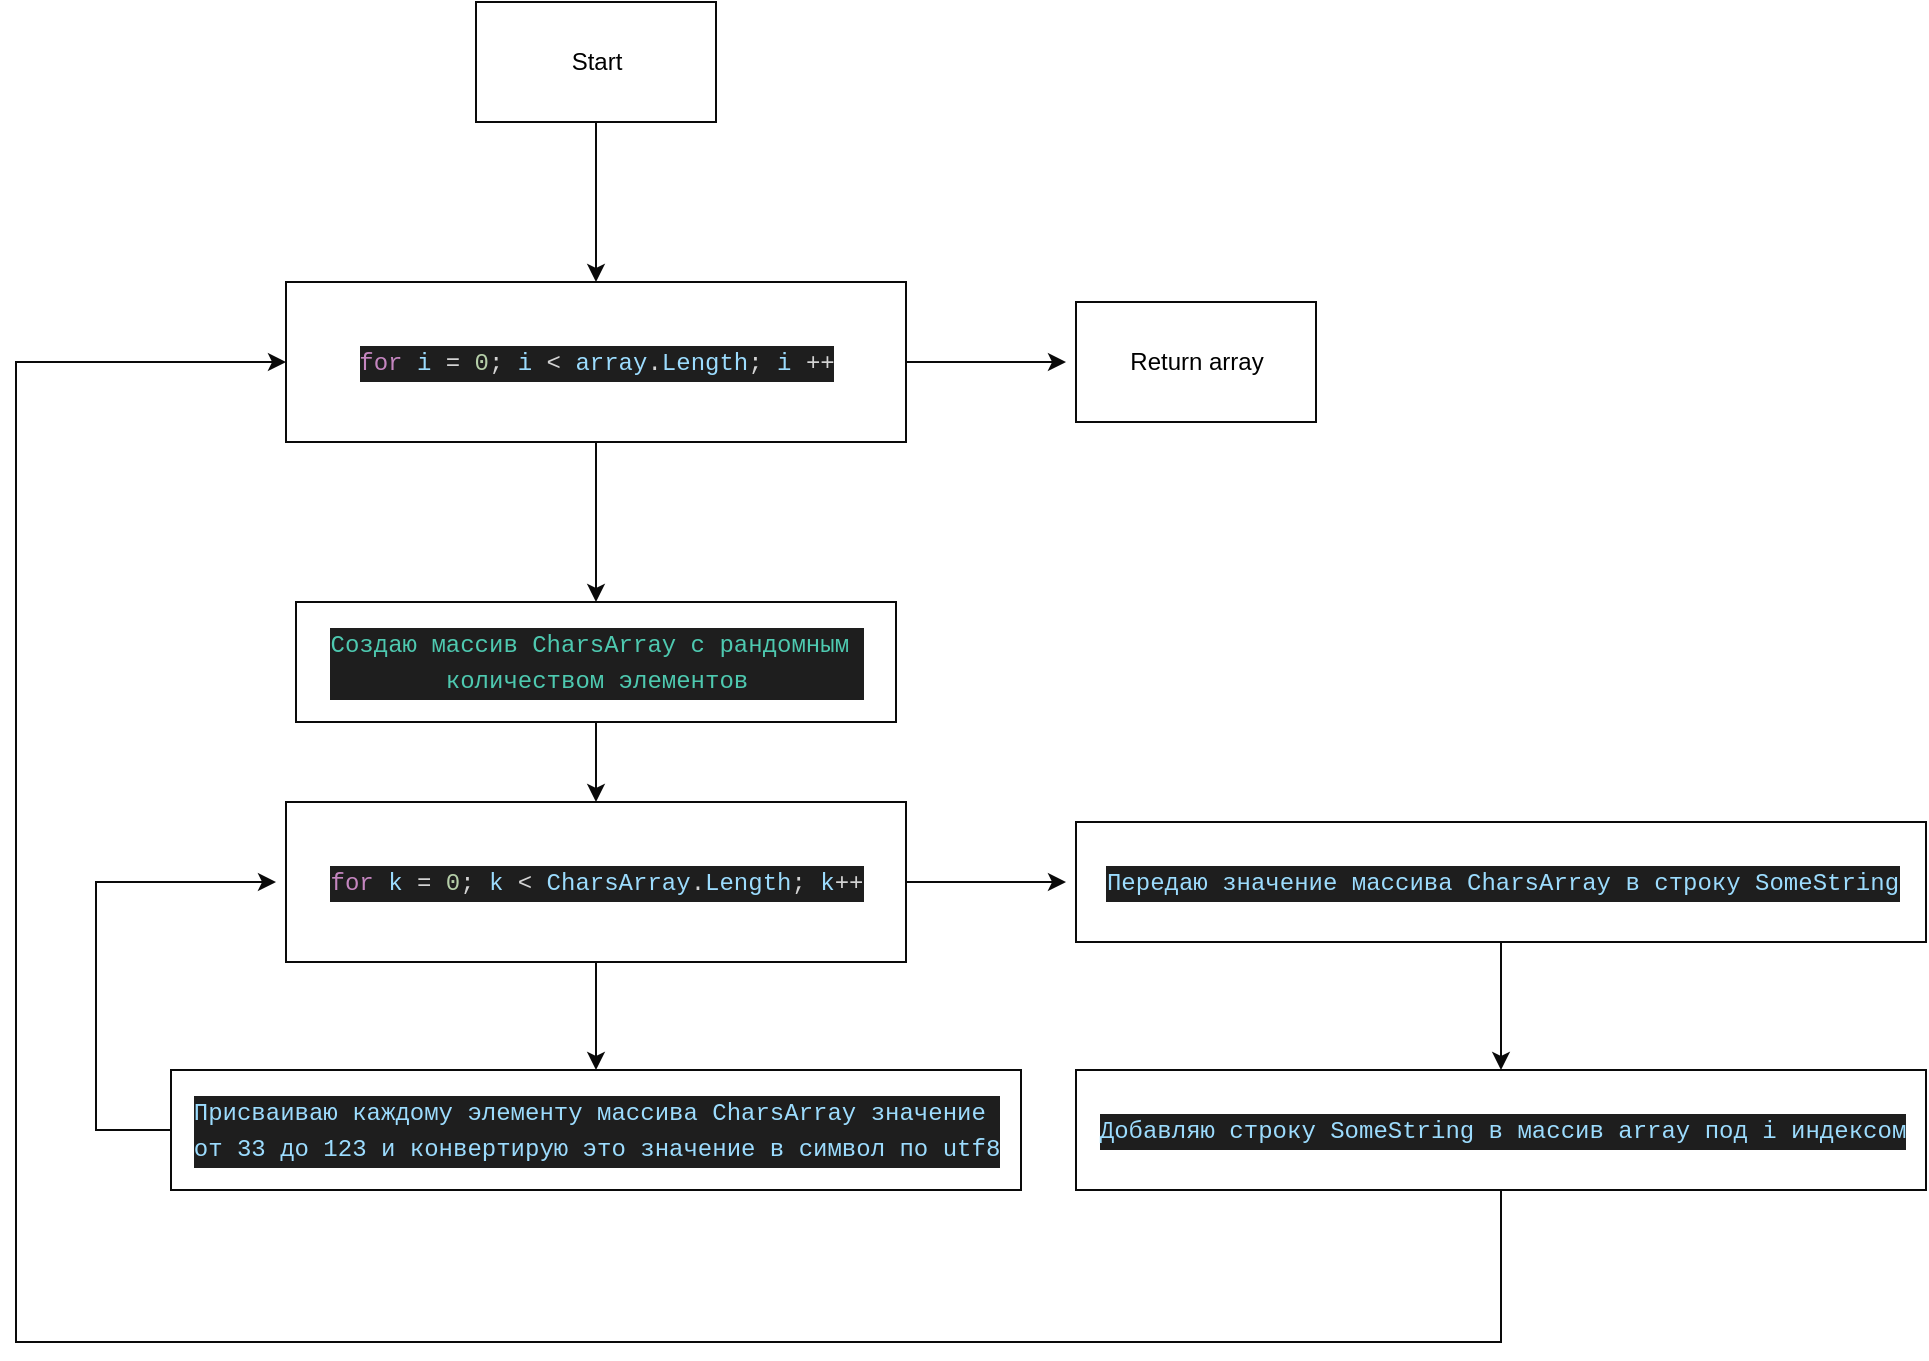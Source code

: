 <mxfile version="12.2.4" pages="1"><diagram id="TdED4v82xfkXerPHPBPU" name="Page-1"><mxGraphModel dx="1243" dy="835" grid="1" gridSize="10" guides="1" tooltips="1" connect="1" arrows="1" fold="1" page="1" pageScale="1" pageWidth="827" pageHeight="1169" math="0" shadow="0"><root><mxCell id="0"/><mxCell id="1" parent="0"/><mxCell id="4" value="" style="edgeStyle=orthogonalEdgeStyle;rounded=0;orthogonalLoop=1;jettySize=auto;html=1;strokeColor=#0A0A0A;shadow=0;fillColor=#FFFFFF;" parent="1" source="2" edge="1"><mxGeometry relative="1" as="geometry"><mxPoint x="330" y="190" as="targetPoint"/></mxGeometry></mxCell><mxCell id="2" value="Start" style="edgeStyle=orthogonalEdgeStyle;rounded=0;orthogonalLoop=1;jettySize=auto;html=1;strokeColor=#0A0A0A;shadow=0;fillColor=#FFFFFF;" parent="1" vertex="1"><mxGeometry x="270" y="50" width="120" height="60" as="geometry"/></mxCell><mxCell id="14" value="" style="edgeStyle=orthogonalEdgeStyle;rounded=0;orthogonalLoop=1;jettySize=auto;html=1;strokeColor=#0A0A0A;shadow=0;fillColor=#FFFFFF;" parent="1" source="5" edge="1"><mxGeometry relative="1" as="geometry"><mxPoint x="330" y="350" as="targetPoint"/></mxGeometry></mxCell><mxCell id="36" value="" style="edgeStyle=orthogonalEdgeStyle;rounded=0;orthogonalLoop=1;jettySize=auto;html=1;strokeColor=#0A0A0A;shadow=0;fillColor=#FFFFFF;" parent="1" source="5" edge="1"><mxGeometry relative="1" as="geometry"><mxPoint x="565" y="230" as="targetPoint"/></mxGeometry></mxCell><mxCell id="5" value="&lt;p style=&quot;color: rgb(212 , 212 , 212) ; background-color: rgb(30 , 30 , 30) ; font-family: &amp;#34;menlo&amp;#34; , &amp;#34;monaco&amp;#34; , &amp;#34;courier new&amp;#34; , monospace ; line-height: 18px ; white-space: pre&quot;&gt;&lt;span style=&quot;color: #c586c0&quot;&gt;for&lt;/span&gt; &lt;span style=&quot;color: #9cdcfe&quot;&gt;i&lt;/span&gt; = &lt;span style=&quot;color: #b5cea8&quot;&gt;0&lt;/span&gt;; &lt;span style=&quot;color: #9cdcfe&quot;&gt;i&lt;/span&gt; &amp;lt; &lt;span style=&quot;color: #9cdcfe&quot;&gt;array&lt;/span&gt;.&lt;span style=&quot;color: #9cdcfe&quot;&gt;Length&lt;/span&gt;; &lt;span style=&quot;color: #9cdcfe&quot;&gt;i&lt;/span&gt; ++&lt;/p&gt;" style="edgeStyle=orthogonalEdgeStyle;rounded=0;orthogonalLoop=1;jettySize=auto;html=1;strokeColor=#0A0A0A;shadow=0;fillColor=#FFFFFF;" parent="1" vertex="1"><mxGeometry x="175" y="190" width="310" height="80" as="geometry"/></mxCell><mxCell id="9" value="" style="edgeStyle=orthogonalEdgeStyle;rounded=0;orthogonalLoop=1;jettySize=auto;html=1;strokeColor=#0A0A0A;shadow=0;fillColor=#FFFFFF;" parent="1" source="6" target="10" edge="1"><mxGeometry relative="1" as="geometry"><mxPoint x="332" y="570" as="targetPoint"/></mxGeometry></mxCell><mxCell id="28" value="" style="edgeStyle=orthogonalEdgeStyle;rounded=0;orthogonalLoop=1;jettySize=auto;html=1;strokeColor=#0A0A0A;shadow=0;fillColor=#FFFFFF;" parent="1" source="6" edge="1"><mxGeometry relative="1" as="geometry"><mxPoint x="565" y="490" as="targetPoint"/></mxGeometry></mxCell><mxCell id="6" value="&lt;div style=&quot;color: rgb(212 , 212 , 212) ; background-color: rgb(30 , 30 , 30) ; font-family: &amp;#34;menlo&amp;#34; , &amp;#34;monaco&amp;#34; , &amp;#34;courier new&amp;#34; , monospace ; line-height: 18px ; white-space: pre&quot;&gt;&lt;div style=&quot;font-family: &amp;#34;menlo&amp;#34; , &amp;#34;monaco&amp;#34; , &amp;#34;courier new&amp;#34; , monospace ; line-height: 18px&quot;&gt;&lt;span style=&quot;color: #c586c0&quot;&gt;for&lt;/span&gt; &lt;span style=&quot;color: #9cdcfe&quot;&gt;k&lt;/span&gt; = &lt;span style=&quot;color: #b5cea8&quot;&gt;0&lt;/span&gt;; &lt;span style=&quot;color: #9cdcfe&quot;&gt;k&lt;/span&gt; &amp;lt; &lt;span style=&quot;color: #9cdcfe&quot;&gt;CharsArray&lt;/span&gt;.&lt;span style=&quot;color: #9cdcfe&quot;&gt;Length&lt;/span&gt;; &lt;span style=&quot;color: #9cdcfe&quot;&gt;k&lt;/span&gt;++&lt;/div&gt;&lt;/div&gt;" style="edgeStyle=orthogonalEdgeStyle;rounded=0;orthogonalLoop=1;jettySize=auto;html=1;strokeColor=#0A0A0A;shadow=0;fillColor=#FFFFFF;" parent="1" vertex="1"><mxGeometry x="175" y="450" width="310" height="80" as="geometry"/></mxCell><mxCell id="26" value="" style="edgeStyle=orthogonalEdgeStyle;rounded=0;orthogonalLoop=1;jettySize=auto;html=1;strokeColor=#0A0A0A;shadow=0;fillColor=#FFFFFF;" parent="1" source="10" edge="1"><mxGeometry relative="1" as="geometry"><mxPoint x="170" y="490" as="targetPoint"/><Array as="points"><mxPoint x="80" y="614"/><mxPoint x="80" y="490"/></Array></mxGeometry></mxCell><mxCell id="10" value="&lt;div style=&quot;background-color: rgb(30 , 30 , 30) ; font-family: &amp;#34;menlo&amp;#34; , &amp;#34;monaco&amp;#34; , &amp;#34;courier new&amp;#34; , monospace ; line-height: 18px ; white-space: pre&quot;&gt;&lt;font color=&quot;#9cdcfe&quot;&gt;Присваиваю каждому элементу массива CharsArray значение &lt;/font&gt;&lt;/div&gt;&lt;div style=&quot;background-color: rgb(30 , 30 , 30) ; font-family: &amp;#34;menlo&amp;#34; , &amp;#34;monaco&amp;#34; , &amp;#34;courier new&amp;#34; , monospace ; line-height: 18px ; white-space: pre&quot;&gt;&lt;font color=&quot;#9cdcfe&quot;&gt;от 33 до 123 и конвертирую это значение в символ по utf8&lt;/font&gt;&lt;/div&gt;" style="edgeStyle=orthogonalEdgeStyle;rounded=0;orthogonalLoop=1;jettySize=auto;html=1;strokeColor=#0A0A0A;shadow=0;fillColor=#FFFFFF;" parent="1" vertex="1"><mxGeometry x="117.5" y="584" width="425" height="60" as="geometry"/></mxCell><mxCell id="24" value="" style="edgeStyle=orthogonalEdgeStyle;rounded=0;orthogonalLoop=1;jettySize=auto;html=1;strokeColor=#0A0A0A;shadow=0;fillColor=#FFFFFF;" parent="1" source="17" target="19" edge="1"><mxGeometry relative="1" as="geometry"/></mxCell><mxCell id="17" value="&lt;div style=&quot;background-color: rgb(30 , 30 , 30) ; font-family: &amp;#34;menlo&amp;#34; , &amp;#34;monaco&amp;#34; , &amp;#34;courier new&amp;#34; , monospace ; line-height: 18px ; white-space: pre&quot;&gt;&lt;font color=&quot;#9cdcfe&quot;&gt;Передаю значение массива CharsArray в строку SomeString&lt;/font&gt;&lt;/div&gt;" style="edgeStyle=orthogonalEdgeStyle;rounded=0;orthogonalLoop=1;jettySize=auto;html=1;strokeColor=#0A0A0A;shadow=0;fillColor=#FFFFFF;" parent="1" vertex="1"><mxGeometry x="570" y="460" width="425" height="60" as="geometry"/></mxCell><mxCell id="34" value="" style="edgeStyle=orthogonalEdgeStyle;rounded=0;orthogonalLoop=1;jettySize=auto;html=1;strokeColor=#0A0A0A;shadow=0;fillColor=#FFFFFF;" parent="1" source="19" target="5" edge="1"><mxGeometry relative="1" as="geometry"><mxPoint x="80" y="340" as="targetPoint"/><Array as="points"><mxPoint x="783" y="720"/><mxPoint x="40" y="720"/><mxPoint x="40" y="230"/></Array></mxGeometry></mxCell><mxCell id="19" value="&lt;div style=&quot;background-color: rgb(30 , 30 , 30) ; font-family: &amp;#34;menlo&amp;#34; , &amp;#34;monaco&amp;#34; , &amp;#34;courier new&amp;#34; , monospace ; line-height: 18px ; white-space: pre&quot;&gt;&lt;font color=&quot;#9cdcfe&quot;&gt;Добавляю строку SomeString в массив array под i индексом&lt;/font&gt;&lt;/div&gt;" style="edgeStyle=orthogonalEdgeStyle;rounded=0;orthogonalLoop=1;jettySize=auto;html=1;strokeColor=#0A0A0A;shadow=0;fillColor=#FFFFFF;" parent="1" vertex="1"><mxGeometry x="570" y="584" width="425" height="60" as="geometry"/></mxCell><mxCell id="16" value="" style="edgeStyle=orthogonalEdgeStyle;rounded=0;orthogonalLoop=1;jettySize=auto;html=1;strokeColor=#0A0A0A;shadow=0;fillColor=#FFFFFF;" parent="1" source="15" target="6" edge="1"><mxGeometry relative="1" as="geometry"/></mxCell><mxCell id="15" value="&lt;div style=&quot;background-color: rgb(30 , 30 , 30) ; font-family: &amp;#34;menlo&amp;#34; , &amp;#34;monaco&amp;#34; , &amp;#34;courier new&amp;#34; , monospace ; line-height: 18px ; white-space: pre&quot;&gt;&lt;font color=&quot;#4ec9b0&quot;&gt;Создаю массив CharsArray с рандомным &lt;/font&gt;&lt;/div&gt;&lt;div style=&quot;background-color: rgb(30 , 30 , 30) ; font-family: &amp;#34;menlo&amp;#34; , &amp;#34;monaco&amp;#34; , &amp;#34;courier new&amp;#34; , monospace ; line-height: 18px ; white-space: pre&quot;&gt;&lt;font color=&quot;#4ec9b0&quot;&gt;количеством элементов&lt;/font&gt;&lt;/div&gt;" style="edgeStyle=orthogonalEdgeStyle;rounded=0;orthogonalLoop=1;jettySize=auto;html=1;strokeColor=#0A0A0A;shadow=0;fillColor=#FFFFFF;" parent="1" vertex="1"><mxGeometry x="180" y="350" width="300" height="60" as="geometry"/></mxCell><mxCell id="37" value="Return array" style="edgeStyle=orthogonalEdgeStyle;rounded=0;orthogonalLoop=1;jettySize=auto;html=1;strokeColor=#0A0A0A;shadow=0;fillColor=#FFFFFF;" parent="1" vertex="1"><mxGeometry x="570" y="200" width="120" height="60" as="geometry"/></mxCell></root></mxGraphModel></diagram></mxfile>